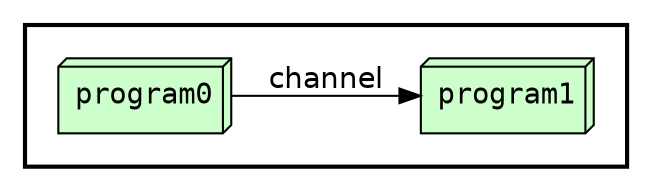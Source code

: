 digraph Workflow {
rankdir=LR
graph[fontname=Courier]
edge[fontname=Helvetica]
node[fontname=Courier]
node[shape=circle style="filled" fillcolor="#FFFFFF" peripheries=1 label="" width=0.1]
subgraph cluster0 {
label=""
penwidth=2
fontsize=18
subgraph cluster1 {
label=""
color="white"
node[shape=box3d style="filled" fillcolor="#CCFFCC" peripheries=1 label="" width=0.1]
node1 [label="program0"]
node2 [label="program1"]
node[shape=box style="filled" fillcolor="#CCFFCC" peripheries=2 label="" width=0.1]
}}
node1 -> node2 [label="channel"]
}
